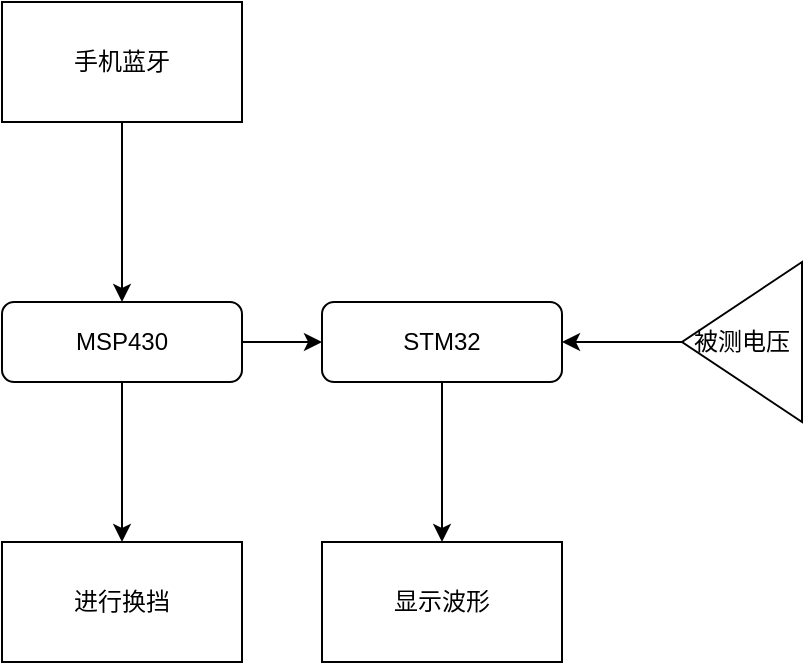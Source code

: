 <mxfile version="20.2.0" type="github">
  <diagram id="C5RBs43oDa-KdzZeNtuy" name="Page-1">
    <mxGraphModel dx="679" dy="471" grid="1" gridSize="10" guides="1" tooltips="1" connect="1" arrows="1" fold="1" page="1" pageScale="1" pageWidth="827" pageHeight="1169" math="0" shadow="0">
      <root>
        <mxCell id="WIyWlLk6GJQsqaUBKTNV-0" />
        <mxCell id="WIyWlLk6GJQsqaUBKTNV-1" parent="WIyWlLk6GJQsqaUBKTNV-0" />
        <mxCell id="oTMsnJY5nhyFJ28Mudzo-10" style="edgeStyle=orthogonalEdgeStyle;rounded=0;orthogonalLoop=1;jettySize=auto;html=1;entryX=0.5;entryY=0;entryDx=0;entryDy=0;" edge="1" parent="WIyWlLk6GJQsqaUBKTNV-1" source="WIyWlLk6GJQsqaUBKTNV-3" target="oTMsnJY5nhyFJ28Mudzo-6">
          <mxGeometry relative="1" as="geometry" />
        </mxCell>
        <mxCell id="oTMsnJY5nhyFJ28Mudzo-13" style="edgeStyle=orthogonalEdgeStyle;rounded=0;orthogonalLoop=1;jettySize=auto;html=1;labelBorderColor=none;" edge="1" parent="WIyWlLk6GJQsqaUBKTNV-1" source="WIyWlLk6GJQsqaUBKTNV-3" target="oTMsnJY5nhyFJ28Mudzo-1">
          <mxGeometry relative="1" as="geometry" />
        </mxCell>
        <mxCell id="WIyWlLk6GJQsqaUBKTNV-3" value="MSP430" style="rounded=1;whiteSpace=wrap;html=1;fontSize=12;glass=0;strokeWidth=1;shadow=0;" parent="WIyWlLk6GJQsqaUBKTNV-1" vertex="1">
          <mxGeometry x="130" y="280" width="120" height="40" as="geometry" />
        </mxCell>
        <mxCell id="oTMsnJY5nhyFJ28Mudzo-11" style="edgeStyle=orthogonalEdgeStyle;rounded=0;orthogonalLoop=1;jettySize=auto;html=1;" edge="1" parent="WIyWlLk6GJQsqaUBKTNV-1" source="oTMsnJY5nhyFJ28Mudzo-1" target="oTMsnJY5nhyFJ28Mudzo-5">
          <mxGeometry relative="1" as="geometry" />
        </mxCell>
        <mxCell id="oTMsnJY5nhyFJ28Mudzo-1" value="STM32" style="rounded=1;whiteSpace=wrap;html=1;fontSize=12;glass=0;strokeWidth=1;shadow=0;" vertex="1" parent="WIyWlLk6GJQsqaUBKTNV-1">
          <mxGeometry x="290" y="280" width="120" height="40" as="geometry" />
        </mxCell>
        <mxCell id="oTMsnJY5nhyFJ28Mudzo-3" style="edgeStyle=orthogonalEdgeStyle;rounded=0;orthogonalLoop=1;jettySize=auto;html=1;" edge="1" parent="WIyWlLk6GJQsqaUBKTNV-1" source="oTMsnJY5nhyFJ28Mudzo-2" target="oTMsnJY5nhyFJ28Mudzo-1">
          <mxGeometry relative="1" as="geometry" />
        </mxCell>
        <mxCell id="oTMsnJY5nhyFJ28Mudzo-2" value="被测电压" style="triangle;whiteSpace=wrap;html=1;rotation=0;direction=west;" vertex="1" parent="WIyWlLk6GJQsqaUBKTNV-1">
          <mxGeometry x="470" y="260" width="60" height="80" as="geometry" />
        </mxCell>
        <mxCell id="oTMsnJY5nhyFJ28Mudzo-5" value="显示波形" style="rounded=0;whiteSpace=wrap;html=1;" vertex="1" parent="WIyWlLk6GJQsqaUBKTNV-1">
          <mxGeometry x="290" y="400" width="120" height="60" as="geometry" />
        </mxCell>
        <mxCell id="oTMsnJY5nhyFJ28Mudzo-6" value="进行换挡" style="rounded=0;whiteSpace=wrap;html=1;" vertex="1" parent="WIyWlLk6GJQsqaUBKTNV-1">
          <mxGeometry x="130" y="400" width="120" height="60" as="geometry" />
        </mxCell>
        <mxCell id="oTMsnJY5nhyFJ28Mudzo-14" style="edgeStyle=orthogonalEdgeStyle;rounded=0;orthogonalLoop=1;jettySize=auto;html=1;entryX=0.5;entryY=0;entryDx=0;entryDy=0;" edge="1" parent="WIyWlLk6GJQsqaUBKTNV-1" source="oTMsnJY5nhyFJ28Mudzo-12" target="WIyWlLk6GJQsqaUBKTNV-3">
          <mxGeometry relative="1" as="geometry" />
        </mxCell>
        <mxCell id="oTMsnJY5nhyFJ28Mudzo-12" value="手机蓝牙" style="rounded=0;whiteSpace=wrap;html=1;" vertex="1" parent="WIyWlLk6GJQsqaUBKTNV-1">
          <mxGeometry x="130" y="130" width="120" height="60" as="geometry" />
        </mxCell>
      </root>
    </mxGraphModel>
  </diagram>
</mxfile>
